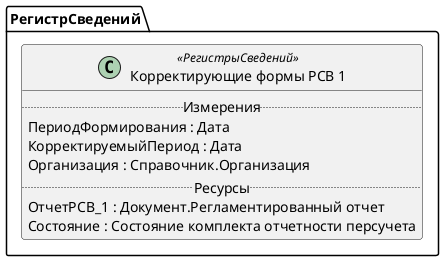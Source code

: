 ﻿@startuml КорректирующиеФормыРСВ_1
'!include templates.wsd
'..\include templates.wsd
class РегистрСведений.КорректирующиеФормыРСВ_1 as "Корректирующие формы РСВ 1" <<РегистрыСведений>>
{
..Измерения..
ПериодФормирования : Дата
КорректируемыйПериод : Дата
Организация : Справочник.Организация
..Ресурсы..
ОтчетРСВ_1 : Документ.Регламентированный отчет
Состояние : Состояние комплекта отчетности персучета
}
@enduml
